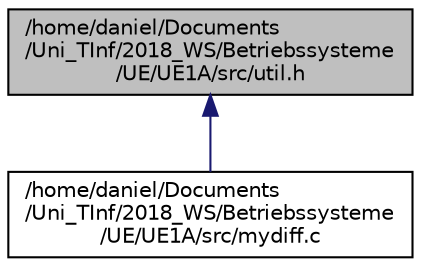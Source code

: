 digraph "/home/daniel/Documents/Uni_TInf/2018_WS/Betriebssysteme/UE/UE1A/src/util.h"
{
  edge [fontname="Helvetica",fontsize="10",labelfontname="Helvetica",labelfontsize="10"];
  node [fontname="Helvetica",fontsize="10",shape=record];
  Node1 [label="/home/daniel/Documents\l/Uni_TInf/2018_WS/Betriebssysteme\l/UE/UE1A/src/util.h",height=0.2,width=0.4,color="black", fillcolor="grey75", style="filled", fontcolor="black"];
  Node1 -> Node2 [dir="back",color="midnightblue",fontsize="10",style="solid",fontname="Helvetica"];
  Node2 [label="/home/daniel/Documents\l/Uni_TInf/2018_WS/Betriebssysteme\l/UE/UE1A/src/mydiff.c",height=0.2,width=0.4,color="black", fillcolor="white", style="filled",URL="$mydiff_8c.html",tooltip="Main program module. "];
}
